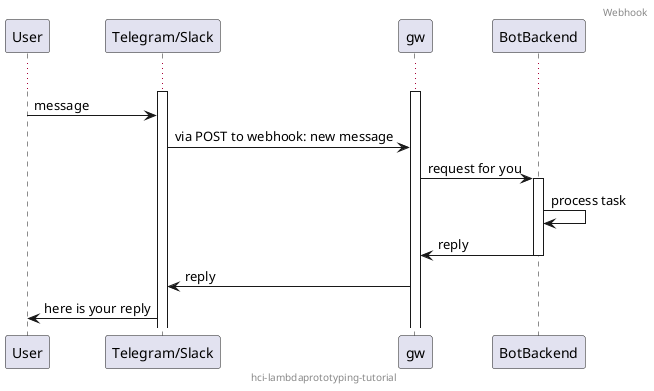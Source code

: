 @startuml
header Webhook
footer hci-lambdaprototyping-tutorial
participant User
participant "Telegram/Slack" as m
participant "gw" as gw
participant BotBackend as bb

activate m
activate gw
...
User -> m: message
m -> gw : via POST to webhook: new message
gw -> bb : request for you
activate bb
bb -> bb : process task
bb -> gw : reply
deactivate bb
gw -> m  : reply
m -> User : here is your reply

@enduml